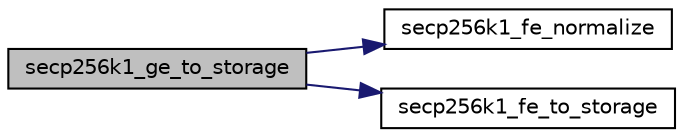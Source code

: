 digraph "secp256k1_ge_to_storage"
{
  edge [fontname="Helvetica",fontsize="10",labelfontname="Helvetica",labelfontsize="10"];
  node [fontname="Helvetica",fontsize="10",shape=record];
  rankdir="LR";
  Node164 [label="secp256k1_ge_to_storage",height=0.2,width=0.4,color="black", fillcolor="grey75", style="filled", fontcolor="black"];
  Node164 -> Node165 [color="midnightblue",fontsize="10",style="solid",fontname="Helvetica"];
  Node165 [label="secp256k1_fe_normalize",height=0.2,width=0.4,color="black", fillcolor="white", style="filled",URL="$d5/d5a/field_8h.html#a8e925e94d5a7330d2ae68f6642d0c7b9",tooltip="Field element module. "];
  Node164 -> Node166 [color="midnightblue",fontsize="10",style="solid",fontname="Helvetica"];
  Node166 [label="secp256k1_fe_to_storage",height=0.2,width=0.4,color="black", fillcolor="white", style="filled",URL="$d5/d5a/field_8h.html#ab2813c5c17c63e222d5a15a60f239b12",tooltip="Convert a field element to the storage type. "];
}
